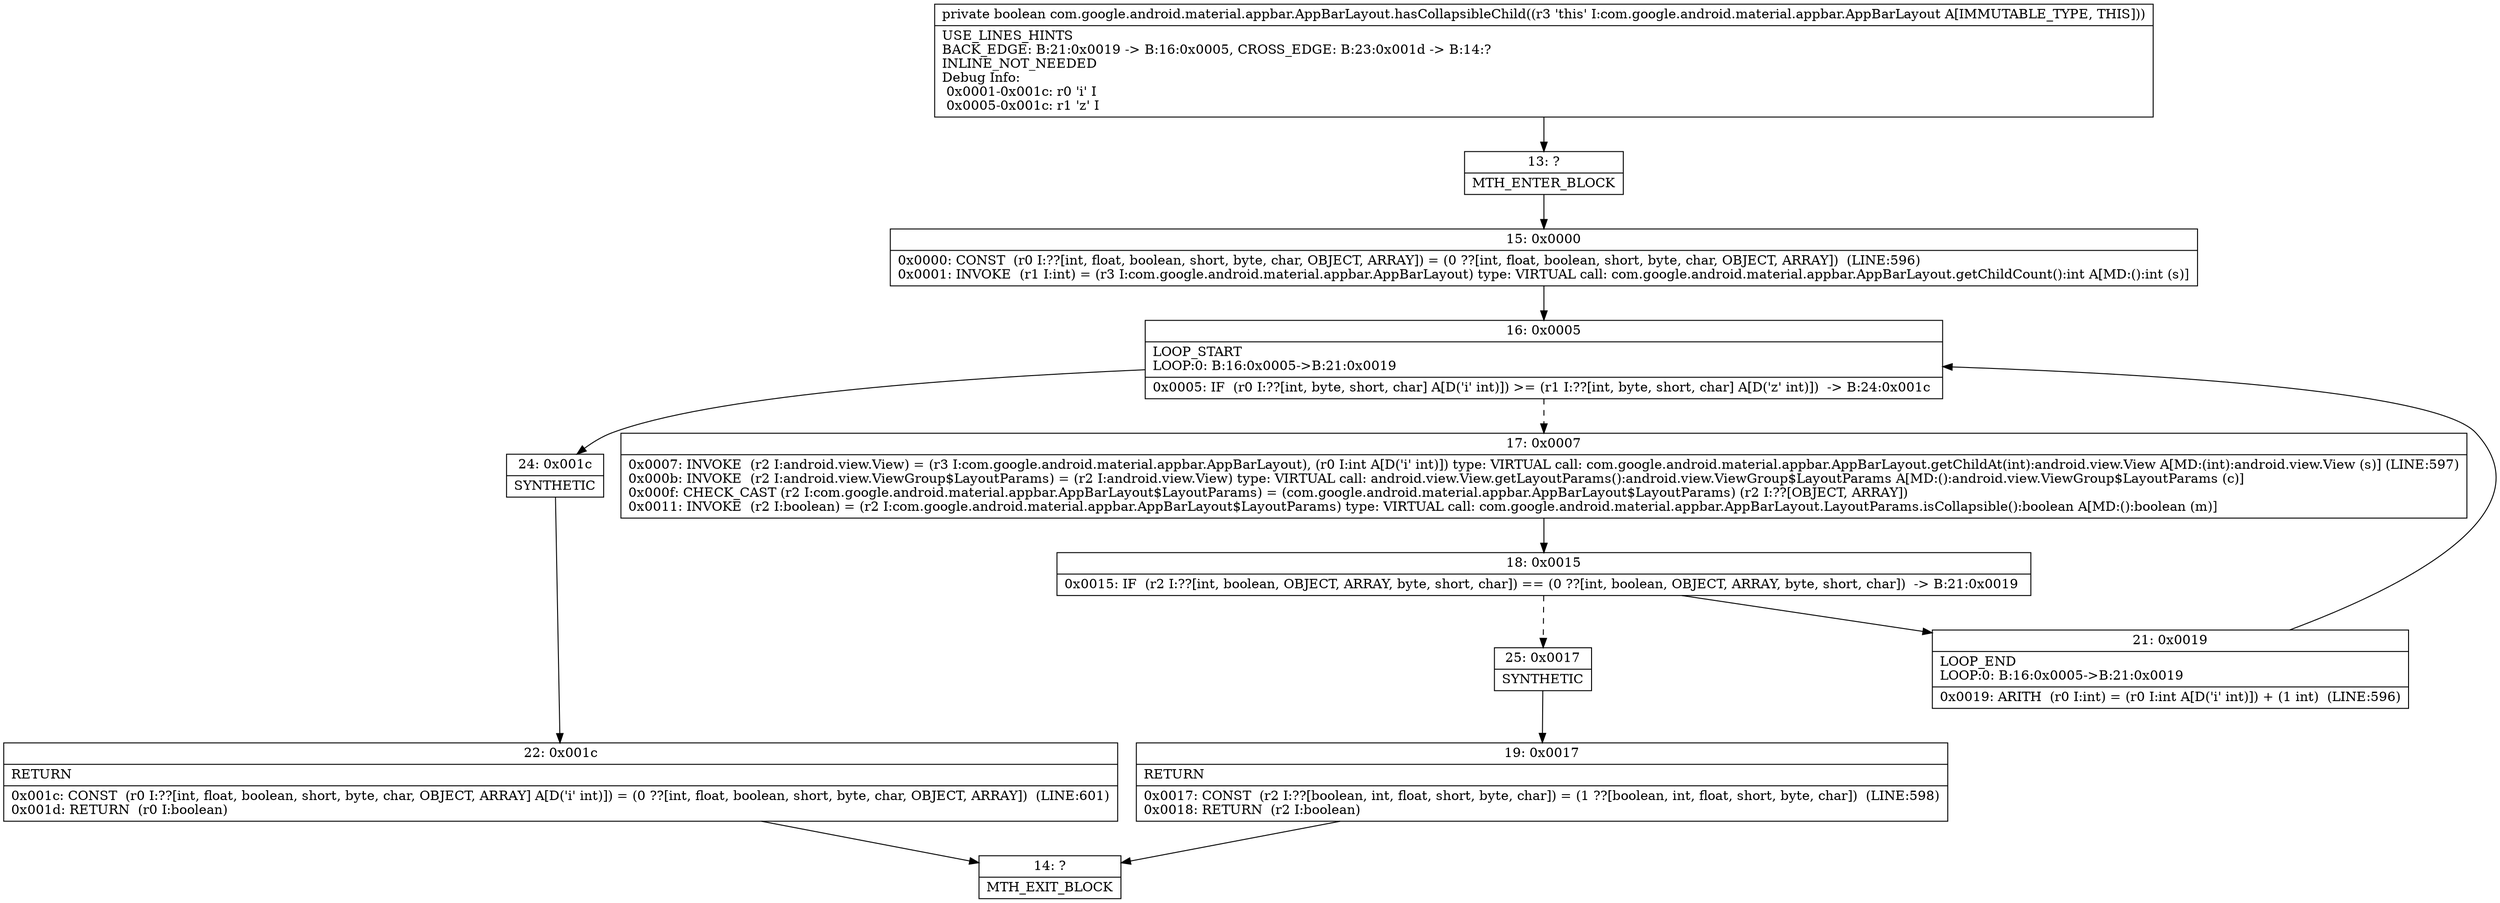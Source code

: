 digraph "CFG forcom.google.android.material.appbar.AppBarLayout.hasCollapsibleChild()Z" {
Node_13 [shape=record,label="{13\:\ ?|MTH_ENTER_BLOCK\l}"];
Node_15 [shape=record,label="{15\:\ 0x0000|0x0000: CONST  (r0 I:??[int, float, boolean, short, byte, char, OBJECT, ARRAY]) = (0 ??[int, float, boolean, short, byte, char, OBJECT, ARRAY])  (LINE:596)\l0x0001: INVOKE  (r1 I:int) = (r3 I:com.google.android.material.appbar.AppBarLayout) type: VIRTUAL call: com.google.android.material.appbar.AppBarLayout.getChildCount():int A[MD:():int (s)]\l}"];
Node_16 [shape=record,label="{16\:\ 0x0005|LOOP_START\lLOOP:0: B:16:0x0005\-\>B:21:0x0019\l|0x0005: IF  (r0 I:??[int, byte, short, char] A[D('i' int)]) \>= (r1 I:??[int, byte, short, char] A[D('z' int)])  \-\> B:24:0x001c \l}"];
Node_17 [shape=record,label="{17\:\ 0x0007|0x0007: INVOKE  (r2 I:android.view.View) = (r3 I:com.google.android.material.appbar.AppBarLayout), (r0 I:int A[D('i' int)]) type: VIRTUAL call: com.google.android.material.appbar.AppBarLayout.getChildAt(int):android.view.View A[MD:(int):android.view.View (s)] (LINE:597)\l0x000b: INVOKE  (r2 I:android.view.ViewGroup$LayoutParams) = (r2 I:android.view.View) type: VIRTUAL call: android.view.View.getLayoutParams():android.view.ViewGroup$LayoutParams A[MD:():android.view.ViewGroup$LayoutParams (c)]\l0x000f: CHECK_CAST (r2 I:com.google.android.material.appbar.AppBarLayout$LayoutParams) = (com.google.android.material.appbar.AppBarLayout$LayoutParams) (r2 I:??[OBJECT, ARRAY]) \l0x0011: INVOKE  (r2 I:boolean) = (r2 I:com.google.android.material.appbar.AppBarLayout$LayoutParams) type: VIRTUAL call: com.google.android.material.appbar.AppBarLayout.LayoutParams.isCollapsible():boolean A[MD:():boolean (m)]\l}"];
Node_18 [shape=record,label="{18\:\ 0x0015|0x0015: IF  (r2 I:??[int, boolean, OBJECT, ARRAY, byte, short, char]) == (0 ??[int, boolean, OBJECT, ARRAY, byte, short, char])  \-\> B:21:0x0019 \l}"];
Node_21 [shape=record,label="{21\:\ 0x0019|LOOP_END\lLOOP:0: B:16:0x0005\-\>B:21:0x0019\l|0x0019: ARITH  (r0 I:int) = (r0 I:int A[D('i' int)]) + (1 int)  (LINE:596)\l}"];
Node_25 [shape=record,label="{25\:\ 0x0017|SYNTHETIC\l}"];
Node_19 [shape=record,label="{19\:\ 0x0017|RETURN\l|0x0017: CONST  (r2 I:??[boolean, int, float, short, byte, char]) = (1 ??[boolean, int, float, short, byte, char])  (LINE:598)\l0x0018: RETURN  (r2 I:boolean) \l}"];
Node_14 [shape=record,label="{14\:\ ?|MTH_EXIT_BLOCK\l}"];
Node_24 [shape=record,label="{24\:\ 0x001c|SYNTHETIC\l}"];
Node_22 [shape=record,label="{22\:\ 0x001c|RETURN\l|0x001c: CONST  (r0 I:??[int, float, boolean, short, byte, char, OBJECT, ARRAY] A[D('i' int)]) = (0 ??[int, float, boolean, short, byte, char, OBJECT, ARRAY])  (LINE:601)\l0x001d: RETURN  (r0 I:boolean) \l}"];
MethodNode[shape=record,label="{private boolean com.google.android.material.appbar.AppBarLayout.hasCollapsibleChild((r3 'this' I:com.google.android.material.appbar.AppBarLayout A[IMMUTABLE_TYPE, THIS]))  | USE_LINES_HINTS\lBACK_EDGE: B:21:0x0019 \-\> B:16:0x0005, CROSS_EDGE: B:23:0x001d \-\> B:14:?\lINLINE_NOT_NEEDED\lDebug Info:\l  0x0001\-0x001c: r0 'i' I\l  0x0005\-0x001c: r1 'z' I\l}"];
MethodNode -> Node_13;Node_13 -> Node_15;
Node_15 -> Node_16;
Node_16 -> Node_17[style=dashed];
Node_16 -> Node_24;
Node_17 -> Node_18;
Node_18 -> Node_21;
Node_18 -> Node_25[style=dashed];
Node_21 -> Node_16;
Node_25 -> Node_19;
Node_19 -> Node_14;
Node_24 -> Node_22;
Node_22 -> Node_14;
}

